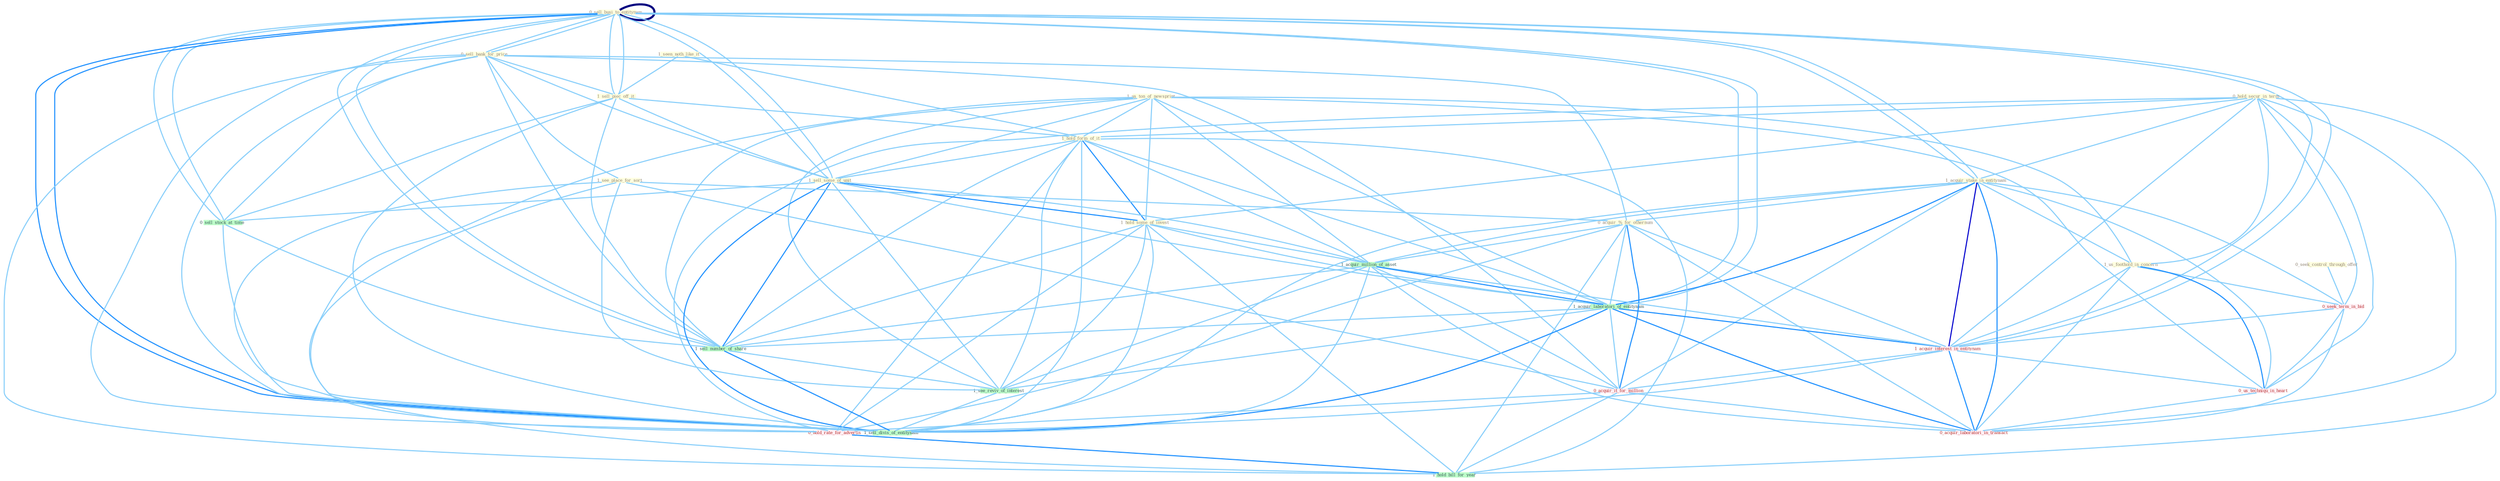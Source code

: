 Graph G{ 
    node
    [shape=polygon,style=filled,width=.5,height=.06,color="#BDFCC9",fixedsize=true,fontsize=4,
    fontcolor="#2f4f4f"];
    {node
    [color="#ffffe0", fontcolor="#8b7d6b"] "0_sell_busi_to_entitynam " "0_hold_secur_in_term " "1_seen_noth_like_it " "1_acquir_stake_in_entitynam " "0_sell_bank_for_price " "1_sell_piec_off_it " "0_sell_busi_to_entitynam " "1_us_ton_of_newsprint " "1_hold_form_of_it " "0_seek_control_through_offer " "1_sell_some_of_unit " "1_hold_some_of_invest " "1_us_foothold_in_concern " "1_see_place_for_sort " "0_acquir_%_for_othernum "}
{node [color="#fff0f5", fontcolor="#b22222"] "0_seek_term_in_bid " "1_acquir_interest_in_entitynam " "0_us_techniqu_in_heart " "0_acquir_it_for_million " "0_hold_rate_for_advertis " "0_acquir_laboratori_in_transact "}
edge [color="#B0E2FF"];

	"0_sell_busi_to_entitynam " -- "1_acquir_stake_in_entitynam " [w="1", color="#87cefa" ];
	"0_sell_busi_to_entitynam " -- "0_sell_bank_for_price " [w="1", color="#87cefa" ];
	"0_sell_busi_to_entitynam " -- "1_sell_piec_off_it " [w="1", color="#87cefa" ];
	"0_sell_busi_to_entitynam " -- "0_sell_busi_to_entitynam " [w="4", style=bold, color="#000080", len=0.4];
	"0_sell_busi_to_entitynam " -- "1_sell_some_of_unit " [w="1", color="#87cefa" ];
	"0_sell_busi_to_entitynam " -- "1_acquir_laboratori_of_entitynam " [w="1", color="#87cefa" ];
	"0_sell_busi_to_entitynam " -- "1_acquir_interest_in_entitynam " [w="1", color="#87cefa" ];
	"0_sell_busi_to_entitynam " -- "0_sell_stock_at_time " [w="1", color="#87cefa" ];
	"0_sell_busi_to_entitynam " -- "1_sell_number_of_share " [w="1", color="#87cefa" ];
	"0_sell_busi_to_entitynam " -- "1_sell_divis_of_entitynam " [w="2", color="#1e90ff" , len=0.8];
	"0_hold_secur_in_term " -- "1_acquir_stake_in_entitynam " [w="1", color="#87cefa" ];
	"0_hold_secur_in_term " -- "1_hold_form_of_it " [w="1", color="#87cefa" ];
	"0_hold_secur_in_term " -- "1_hold_some_of_invest " [w="1", color="#87cefa" ];
	"0_hold_secur_in_term " -- "1_us_foothold_in_concern " [w="1", color="#87cefa" ];
	"0_hold_secur_in_term " -- "0_seek_term_in_bid " [w="1", color="#87cefa" ];
	"0_hold_secur_in_term " -- "1_acquir_interest_in_entitynam " [w="1", color="#87cefa" ];
	"0_hold_secur_in_term " -- "0_us_techniqu_in_heart " [w="1", color="#87cefa" ];
	"0_hold_secur_in_term " -- "0_hold_rate_for_advertis " [w="1", color="#87cefa" ];
	"0_hold_secur_in_term " -- "0_acquir_laboratori_in_transact " [w="1", color="#87cefa" ];
	"0_hold_secur_in_term " -- "1_hold_bill_for_year " [w="1", color="#87cefa" ];
	"1_seen_noth_like_it " -- "1_sell_piec_off_it " [w="1", color="#87cefa" ];
	"1_seen_noth_like_it " -- "1_hold_form_of_it " [w="1", color="#87cefa" ];
	"1_acquir_stake_in_entitynam " -- "0_sell_busi_to_entitynam " [w="1", color="#87cefa" ];
	"1_acquir_stake_in_entitynam " -- "1_us_foothold_in_concern " [w="1", color="#87cefa" ];
	"1_acquir_stake_in_entitynam " -- "0_acquir_%_for_othernum " [w="1", color="#87cefa" ];
	"1_acquir_stake_in_entitynam " -- "1_acquir_million_of_asset " [w="1", color="#87cefa" ];
	"1_acquir_stake_in_entitynam " -- "1_acquir_laboratori_of_entitynam " [w="2", color="#1e90ff" , len=0.8];
	"1_acquir_stake_in_entitynam " -- "0_seek_term_in_bid " [w="1", color="#87cefa" ];
	"1_acquir_stake_in_entitynam " -- "1_acquir_interest_in_entitynam " [w="3", color="#0000cd" , len=0.6];
	"1_acquir_stake_in_entitynam " -- "0_us_techniqu_in_heart " [w="1", color="#87cefa" ];
	"1_acquir_stake_in_entitynam " -- "0_acquir_it_for_million " [w="1", color="#87cefa" ];
	"1_acquir_stake_in_entitynam " -- "0_acquir_laboratori_in_transact " [w="2", color="#1e90ff" , len=0.8];
	"1_acquir_stake_in_entitynam " -- "1_sell_divis_of_entitynam " [w="1", color="#87cefa" ];
	"0_sell_bank_for_price " -- "1_sell_piec_off_it " [w="1", color="#87cefa" ];
	"0_sell_bank_for_price " -- "0_sell_busi_to_entitynam " [w="1", color="#87cefa" ];
	"0_sell_bank_for_price " -- "1_sell_some_of_unit " [w="1", color="#87cefa" ];
	"0_sell_bank_for_price " -- "1_see_place_for_sort " [w="1", color="#87cefa" ];
	"0_sell_bank_for_price " -- "0_acquir_%_for_othernum " [w="1", color="#87cefa" ];
	"0_sell_bank_for_price " -- "0_acquir_it_for_million " [w="1", color="#87cefa" ];
	"0_sell_bank_for_price " -- "0_hold_rate_for_advertis " [w="1", color="#87cefa" ];
	"0_sell_bank_for_price " -- "0_sell_stock_at_time " [w="1", color="#87cefa" ];
	"0_sell_bank_for_price " -- "1_sell_number_of_share " [w="1", color="#87cefa" ];
	"0_sell_bank_for_price " -- "1_hold_bill_for_year " [w="1", color="#87cefa" ];
	"0_sell_bank_for_price " -- "1_sell_divis_of_entitynam " [w="1", color="#87cefa" ];
	"1_sell_piec_off_it " -- "0_sell_busi_to_entitynam " [w="1", color="#87cefa" ];
	"1_sell_piec_off_it " -- "1_hold_form_of_it " [w="1", color="#87cefa" ];
	"1_sell_piec_off_it " -- "1_sell_some_of_unit " [w="1", color="#87cefa" ];
	"1_sell_piec_off_it " -- "0_sell_stock_at_time " [w="1", color="#87cefa" ];
	"1_sell_piec_off_it " -- "1_sell_number_of_share " [w="1", color="#87cefa" ];
	"1_sell_piec_off_it " -- "1_sell_divis_of_entitynam " [w="1", color="#87cefa" ];
	"0_sell_busi_to_entitynam " -- "1_sell_some_of_unit " [w="1", color="#87cefa" ];
	"0_sell_busi_to_entitynam " -- "1_acquir_laboratori_of_entitynam " [w="1", color="#87cefa" ];
	"0_sell_busi_to_entitynam " -- "1_acquir_interest_in_entitynam " [w="1", color="#87cefa" ];
	"0_sell_busi_to_entitynam " -- "0_sell_stock_at_time " [w="1", color="#87cefa" ];
	"0_sell_busi_to_entitynam " -- "1_sell_number_of_share " [w="1", color="#87cefa" ];
	"0_sell_busi_to_entitynam " -- "1_sell_divis_of_entitynam " [w="2", color="#1e90ff" , len=0.8];
	"1_us_ton_of_newsprint " -- "1_hold_form_of_it " [w="1", color="#87cefa" ];
	"1_us_ton_of_newsprint " -- "1_sell_some_of_unit " [w="1", color="#87cefa" ];
	"1_us_ton_of_newsprint " -- "1_hold_some_of_invest " [w="1", color="#87cefa" ];
	"1_us_ton_of_newsprint " -- "1_us_foothold_in_concern " [w="1", color="#87cefa" ];
	"1_us_ton_of_newsprint " -- "1_acquir_million_of_asset " [w="1", color="#87cefa" ];
	"1_us_ton_of_newsprint " -- "1_acquir_laboratori_of_entitynam " [w="1", color="#87cefa" ];
	"1_us_ton_of_newsprint " -- "0_us_techniqu_in_heart " [w="1", color="#87cefa" ];
	"1_us_ton_of_newsprint " -- "1_sell_number_of_share " [w="1", color="#87cefa" ];
	"1_us_ton_of_newsprint " -- "1_see_reviv_of_interest " [w="1", color="#87cefa" ];
	"1_us_ton_of_newsprint " -- "1_sell_divis_of_entitynam " [w="1", color="#87cefa" ];
	"1_hold_form_of_it " -- "1_sell_some_of_unit " [w="1", color="#87cefa" ];
	"1_hold_form_of_it " -- "1_hold_some_of_invest " [w="2", color="#1e90ff" , len=0.8];
	"1_hold_form_of_it " -- "1_acquir_million_of_asset " [w="1", color="#87cefa" ];
	"1_hold_form_of_it " -- "1_acquir_laboratori_of_entitynam " [w="1", color="#87cefa" ];
	"1_hold_form_of_it " -- "0_hold_rate_for_advertis " [w="1", color="#87cefa" ];
	"1_hold_form_of_it " -- "1_sell_number_of_share " [w="1", color="#87cefa" ];
	"1_hold_form_of_it " -- "1_see_reviv_of_interest " [w="1", color="#87cefa" ];
	"1_hold_form_of_it " -- "1_hold_bill_for_year " [w="1", color="#87cefa" ];
	"1_hold_form_of_it " -- "1_sell_divis_of_entitynam " [w="1", color="#87cefa" ];
	"0_seek_control_through_offer " -- "0_seek_term_in_bid " [w="1", color="#87cefa" ];
	"1_sell_some_of_unit " -- "1_hold_some_of_invest " [w="2", color="#1e90ff" , len=0.8];
	"1_sell_some_of_unit " -- "1_acquir_million_of_asset " [w="1", color="#87cefa" ];
	"1_sell_some_of_unit " -- "1_acquir_laboratori_of_entitynam " [w="1", color="#87cefa" ];
	"1_sell_some_of_unit " -- "0_sell_stock_at_time " [w="1", color="#87cefa" ];
	"1_sell_some_of_unit " -- "1_sell_number_of_share " [w="2", color="#1e90ff" , len=0.8];
	"1_sell_some_of_unit " -- "1_see_reviv_of_interest " [w="1", color="#87cefa" ];
	"1_sell_some_of_unit " -- "1_sell_divis_of_entitynam " [w="2", color="#1e90ff" , len=0.8];
	"1_hold_some_of_invest " -- "1_acquir_million_of_asset " [w="1", color="#87cefa" ];
	"1_hold_some_of_invest " -- "1_acquir_laboratori_of_entitynam " [w="1", color="#87cefa" ];
	"1_hold_some_of_invest " -- "0_hold_rate_for_advertis " [w="1", color="#87cefa" ];
	"1_hold_some_of_invest " -- "1_sell_number_of_share " [w="1", color="#87cefa" ];
	"1_hold_some_of_invest " -- "1_see_reviv_of_interest " [w="1", color="#87cefa" ];
	"1_hold_some_of_invest " -- "1_hold_bill_for_year " [w="1", color="#87cefa" ];
	"1_hold_some_of_invest " -- "1_sell_divis_of_entitynam " [w="1", color="#87cefa" ];
	"1_us_foothold_in_concern " -- "0_seek_term_in_bid " [w="1", color="#87cefa" ];
	"1_us_foothold_in_concern " -- "1_acquir_interest_in_entitynam " [w="1", color="#87cefa" ];
	"1_us_foothold_in_concern " -- "0_us_techniqu_in_heart " [w="2", color="#1e90ff" , len=0.8];
	"1_us_foothold_in_concern " -- "0_acquir_laboratori_in_transact " [w="1", color="#87cefa" ];
	"1_see_place_for_sort " -- "0_acquir_%_for_othernum " [w="1", color="#87cefa" ];
	"1_see_place_for_sort " -- "0_acquir_it_for_million " [w="1", color="#87cefa" ];
	"1_see_place_for_sort " -- "0_hold_rate_for_advertis " [w="1", color="#87cefa" ];
	"1_see_place_for_sort " -- "1_see_reviv_of_interest " [w="1", color="#87cefa" ];
	"1_see_place_for_sort " -- "1_hold_bill_for_year " [w="1", color="#87cefa" ];
	"0_acquir_%_for_othernum " -- "1_acquir_million_of_asset " [w="1", color="#87cefa" ];
	"0_acquir_%_for_othernum " -- "1_acquir_laboratori_of_entitynam " [w="1", color="#87cefa" ];
	"0_acquir_%_for_othernum " -- "1_acquir_interest_in_entitynam " [w="1", color="#87cefa" ];
	"0_acquir_%_for_othernum " -- "0_acquir_it_for_million " [w="2", color="#1e90ff" , len=0.8];
	"0_acquir_%_for_othernum " -- "0_hold_rate_for_advertis " [w="1", color="#87cefa" ];
	"0_acquir_%_for_othernum " -- "0_acquir_laboratori_in_transact " [w="1", color="#87cefa" ];
	"0_acquir_%_for_othernum " -- "1_hold_bill_for_year " [w="1", color="#87cefa" ];
	"1_acquir_million_of_asset " -- "1_acquir_laboratori_of_entitynam " [w="2", color="#1e90ff" , len=0.8];
	"1_acquir_million_of_asset " -- "1_acquir_interest_in_entitynam " [w="1", color="#87cefa" ];
	"1_acquir_million_of_asset " -- "0_acquir_it_for_million " [w="1", color="#87cefa" ];
	"1_acquir_million_of_asset " -- "0_acquir_laboratori_in_transact " [w="1", color="#87cefa" ];
	"1_acquir_million_of_asset " -- "1_sell_number_of_share " [w="1", color="#87cefa" ];
	"1_acquir_million_of_asset " -- "1_see_reviv_of_interest " [w="1", color="#87cefa" ];
	"1_acquir_million_of_asset " -- "1_sell_divis_of_entitynam " [w="1", color="#87cefa" ];
	"1_acquir_laboratori_of_entitynam " -- "1_acquir_interest_in_entitynam " [w="2", color="#1e90ff" , len=0.8];
	"1_acquir_laboratori_of_entitynam " -- "0_acquir_it_for_million " [w="1", color="#87cefa" ];
	"1_acquir_laboratori_of_entitynam " -- "0_acquir_laboratori_in_transact " [w="2", color="#1e90ff" , len=0.8];
	"1_acquir_laboratori_of_entitynam " -- "1_sell_number_of_share " [w="1", color="#87cefa" ];
	"1_acquir_laboratori_of_entitynam " -- "1_see_reviv_of_interest " [w="1", color="#87cefa" ];
	"1_acquir_laboratori_of_entitynam " -- "1_sell_divis_of_entitynam " [w="2", color="#1e90ff" , len=0.8];
	"0_seek_term_in_bid " -- "1_acquir_interest_in_entitynam " [w="1", color="#87cefa" ];
	"0_seek_term_in_bid " -- "0_us_techniqu_in_heart " [w="1", color="#87cefa" ];
	"0_seek_term_in_bid " -- "0_acquir_laboratori_in_transact " [w="1", color="#87cefa" ];
	"1_acquir_interest_in_entitynam " -- "0_us_techniqu_in_heart " [w="1", color="#87cefa" ];
	"1_acquir_interest_in_entitynam " -- "0_acquir_it_for_million " [w="1", color="#87cefa" ];
	"1_acquir_interest_in_entitynam " -- "0_acquir_laboratori_in_transact " [w="2", color="#1e90ff" , len=0.8];
	"1_acquir_interest_in_entitynam " -- "1_sell_divis_of_entitynam " [w="1", color="#87cefa" ];
	"0_us_techniqu_in_heart " -- "0_acquir_laboratori_in_transact " [w="1", color="#87cefa" ];
	"0_acquir_it_for_million " -- "0_hold_rate_for_advertis " [w="1", color="#87cefa" ];
	"0_acquir_it_for_million " -- "0_acquir_laboratori_in_transact " [w="1", color="#87cefa" ];
	"0_acquir_it_for_million " -- "1_hold_bill_for_year " [w="1", color="#87cefa" ];
	"0_hold_rate_for_advertis " -- "1_hold_bill_for_year " [w="2", color="#1e90ff" , len=0.8];
	"0_sell_stock_at_time " -- "1_sell_number_of_share " [w="1", color="#87cefa" ];
	"0_sell_stock_at_time " -- "1_sell_divis_of_entitynam " [w="1", color="#87cefa" ];
	"1_sell_number_of_share " -- "1_see_reviv_of_interest " [w="1", color="#87cefa" ];
	"1_sell_number_of_share " -- "1_sell_divis_of_entitynam " [w="2", color="#1e90ff" , len=0.8];
	"1_see_reviv_of_interest " -- "1_sell_divis_of_entitynam " [w="1", color="#87cefa" ];
}